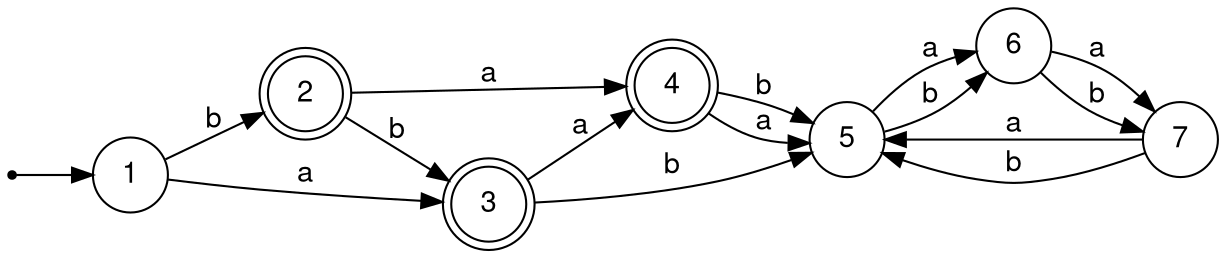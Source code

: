 digraph finite_state_machine {
	fontname="Helvetica,Arial,sans-serif"
	node [fontname="Helvetica,Arial,sans-serif"]
	edge [fontname="Helvetica,Arial,sans-serif"]
	rankdir=LR;
	node [shape = circle]; 1;
	node [shape = doublecircle]; 2 3 4;
	node [shape = circle];
	1 -> 3 [label = "a"];
	1 -> 2 [label = "b"];
	2 -> 3 [label = "b"];
	2 -> 4 [label = "a"];
	3 -> 4 [label = "a"];
	3 -> 5 [label = "b"];
	4 -> 5 [label = "a"];
	4 -> 5 [label = "b"];
	5 -> 6 [label = "a"];
	5 -> 6 [label = "b"];
	6 -> 7 [label = "a"];
	6 -> 7 [label = "b"];
	7 -> 5 [label = "a"];
	7 -> 5 [label = "b"];
	nowhere [shape=point];	nowhere -> 1;}